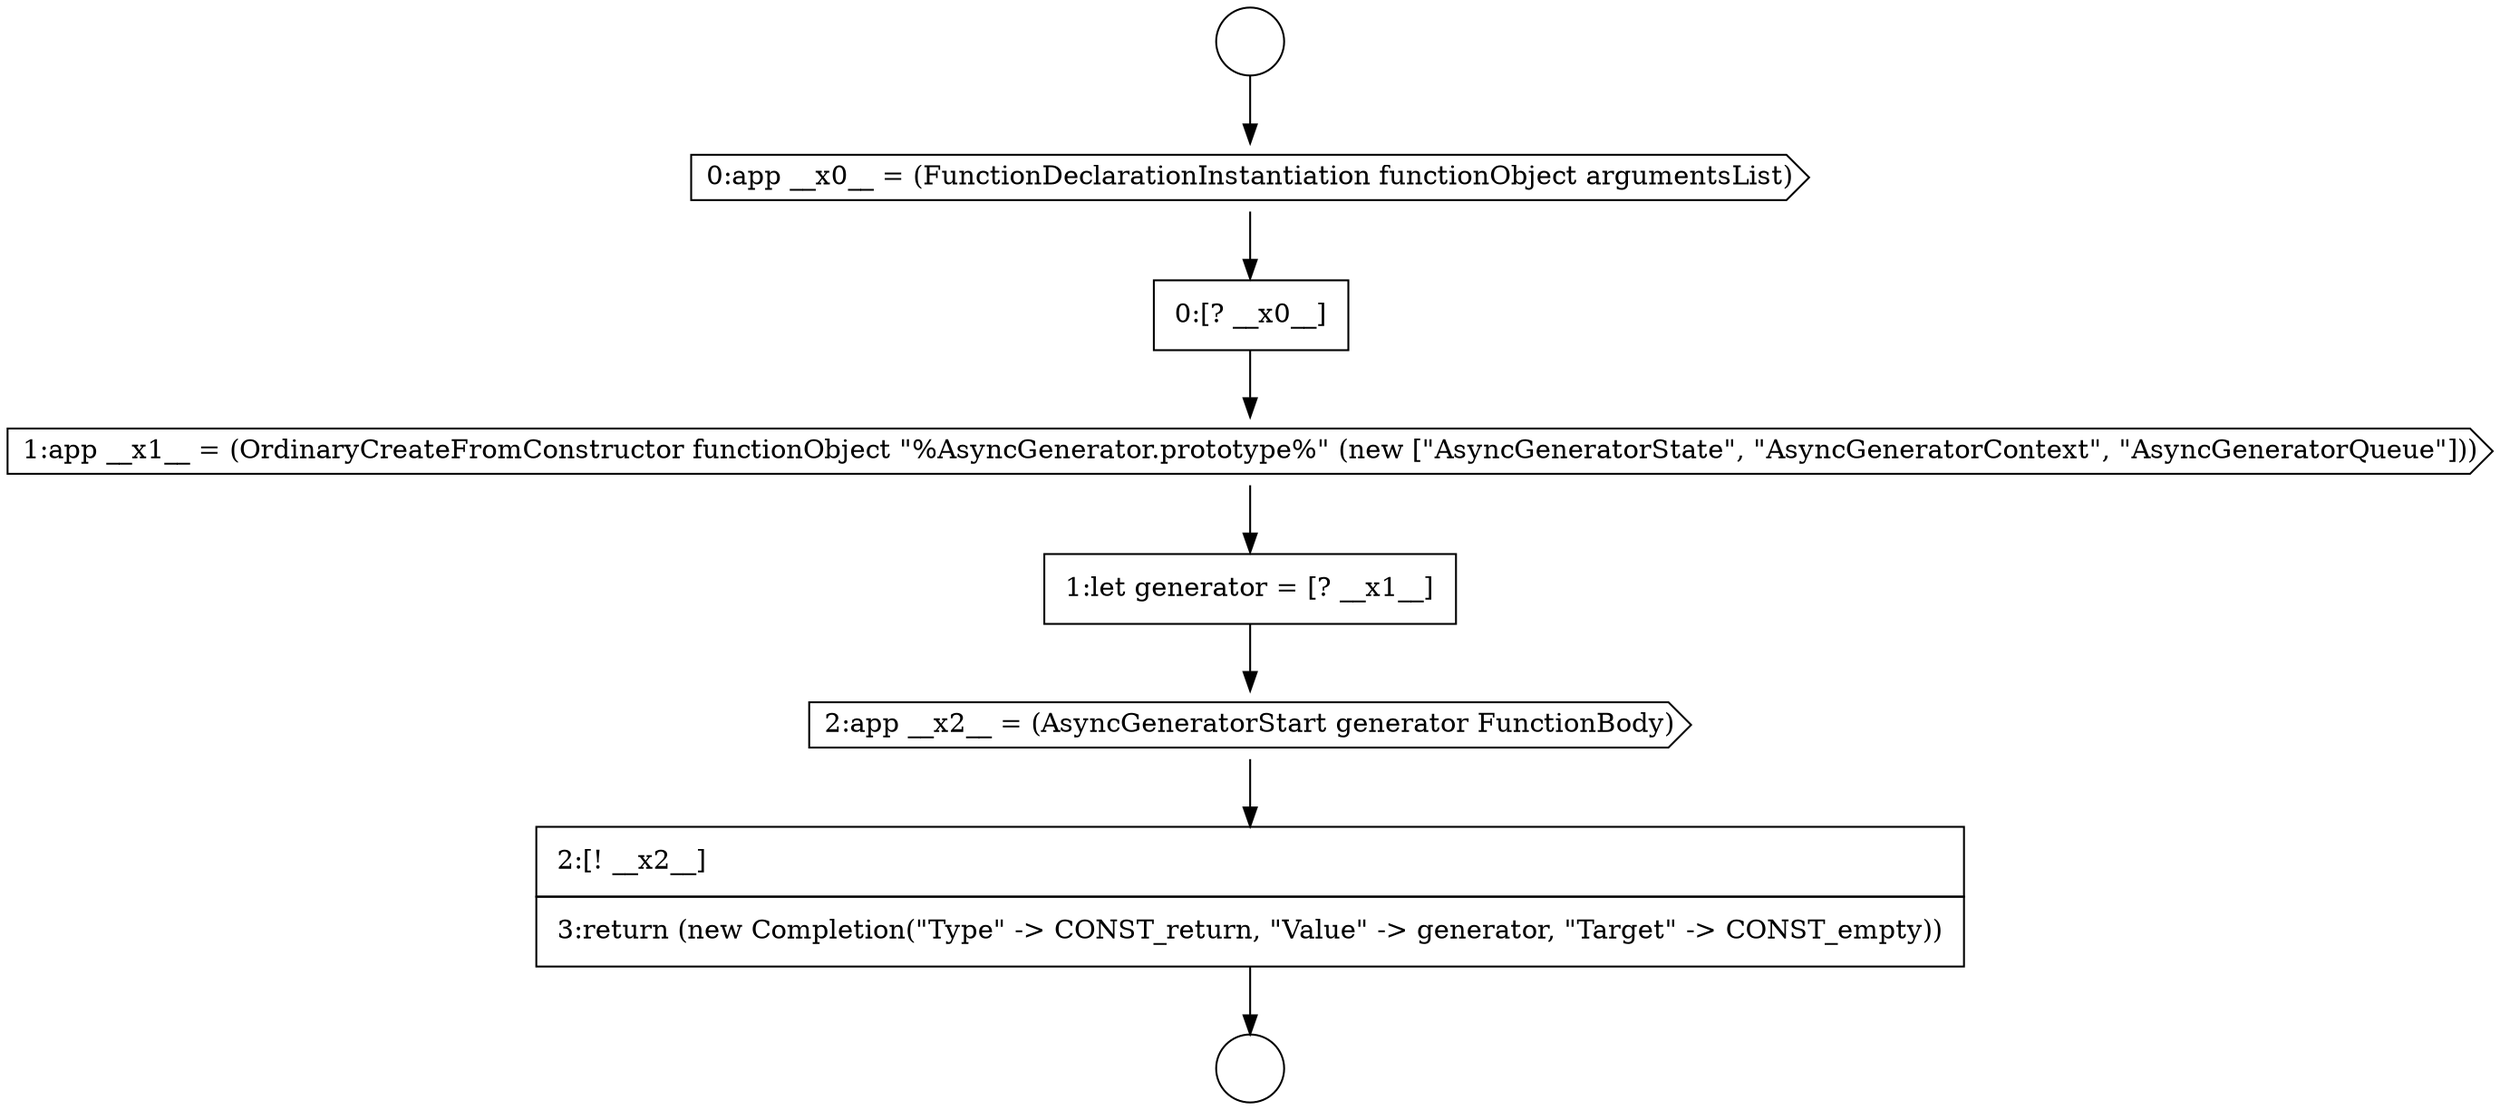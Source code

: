 digraph {
  node9533 [shape=cds, label=<<font color="black">0:app __x0__ = (FunctionDeclarationInstantiation functionObject argumentsList)</font>> color="black" fillcolor="white" style=filled]
  node9534 [shape=none, margin=0, label=<<font color="black">
    <table border="0" cellborder="1" cellspacing="0" cellpadding="10">
      <tr><td align="left">0:[? __x0__]</td></tr>
    </table>
  </font>> color="black" fillcolor="white" style=filled]
  node9531 [shape=circle label=" " color="black" fillcolor="white" style=filled]
  node9538 [shape=none, margin=0, label=<<font color="black">
    <table border="0" cellborder="1" cellspacing="0" cellpadding="10">
      <tr><td align="left">2:[! __x2__]</td></tr>
      <tr><td align="left">3:return (new Completion(&quot;Type&quot; -&gt; CONST_return, &quot;Value&quot; -&gt; generator, &quot;Target&quot; -&gt; CONST_empty))</td></tr>
    </table>
  </font>> color="black" fillcolor="white" style=filled]
  node9535 [shape=cds, label=<<font color="black">1:app __x1__ = (OrdinaryCreateFromConstructor functionObject &quot;%AsyncGenerator.prototype%&quot; (new [&quot;AsyncGeneratorState&quot;, &quot;AsyncGeneratorContext&quot;, &quot;AsyncGeneratorQueue&quot;]))</font>> color="black" fillcolor="white" style=filled]
  node9532 [shape=circle label=" " color="black" fillcolor="white" style=filled]
  node9537 [shape=cds, label=<<font color="black">2:app __x2__ = (AsyncGeneratorStart generator FunctionBody)</font>> color="black" fillcolor="white" style=filled]
  node9536 [shape=none, margin=0, label=<<font color="black">
    <table border="0" cellborder="1" cellspacing="0" cellpadding="10">
      <tr><td align="left">1:let generator = [? __x1__]</td></tr>
    </table>
  </font>> color="black" fillcolor="white" style=filled]
  node9537 -> node9538 [ color="black"]
  node9534 -> node9535 [ color="black"]
  node9533 -> node9534 [ color="black"]
  node9536 -> node9537 [ color="black"]
  node9538 -> node9532 [ color="black"]
  node9535 -> node9536 [ color="black"]
  node9531 -> node9533 [ color="black"]
}
